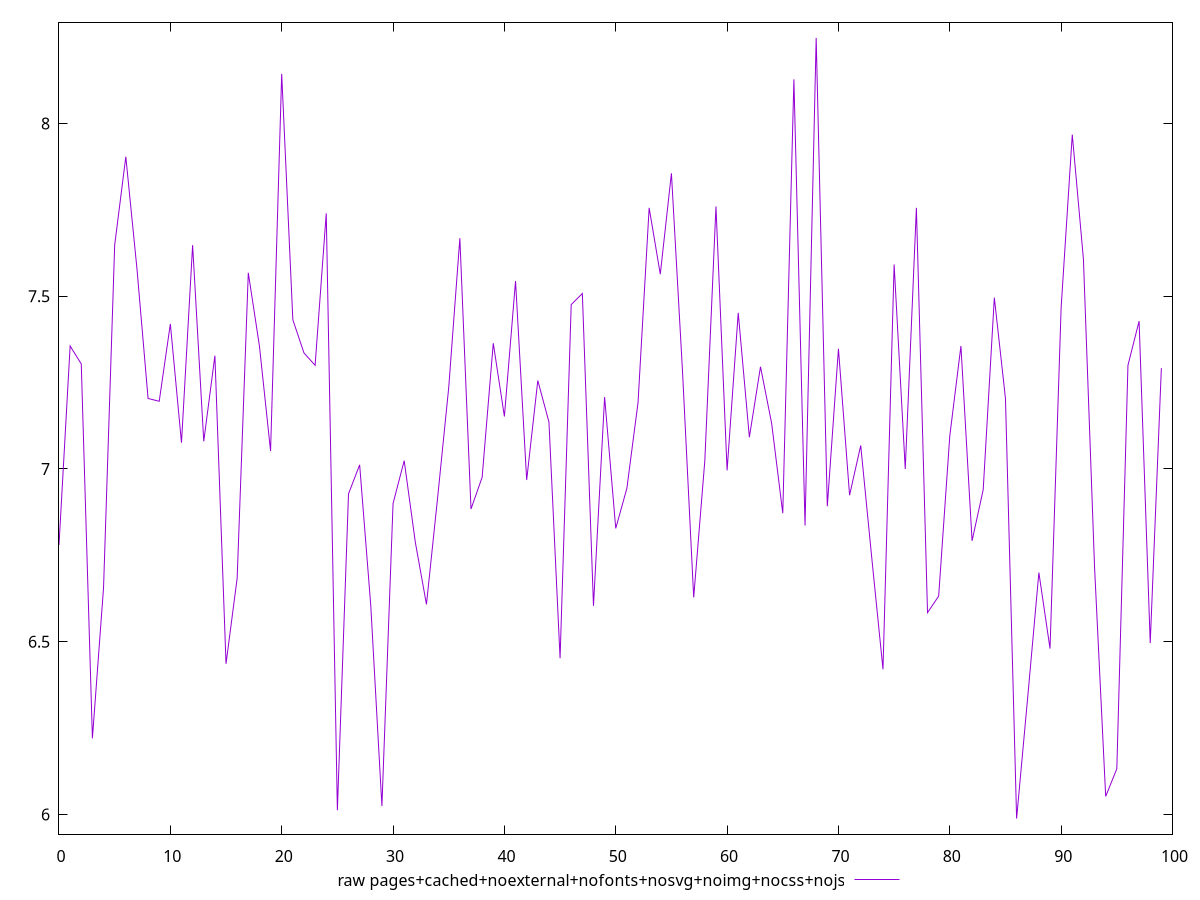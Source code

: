 $_rawPagesCachedNoexternalNofontsNosvgNoimgNocssNojs <<EOF
6.780000000000001
7.356000000000001
7.304000000000001
6.2200000000000015
6.656000000000001
7.6480000000000015
7.904000000000002
7.580000000000002
7.204000000000001
7.1960000000000015
7.420000000000002
7.076
7.648000000000001
7.08
7.328000000000001
6.436000000000002
6.684000000000001
7.568000000000001
7.356
7.052
8.144
7.432000000000002
7.336
7.300000000000001
7.74
6.0120000000000005
6.928000000000002
7.012000000000002
6.604000000000001
6.024000000000001
6.9
7.024000000000002
6.788000000000001
6.6080000000000005
6.916000000000002
7.2360000000000015
7.668000000000001
6.884000000000001
6.976000000000001
7.364000000000001
7.152000000000001
7.544000000000002
6.968000000000001
7.256
7.136000000000001
6.452000000000001
7.476000000000001
7.508000000000001
6.604000000000002
7.208000000000002
6.828000000000001
6.944000000000002
7.192
7.756
7.564000000000002
7.856
7.280000000000001
6.628
7.024000000000003
7.760000000000002
6.996000000000001
7.452000000000002
7.092000000000001
7.296000000000001
7.1320000000000014
6.872
8.128000000000002
6.836000000000002
8.248
6.892000000000001
7.348000000000001
6.924000000000001
7.068000000000001
6.740000000000001
6.420000000000002
7.5920000000000005
7.000000000000002
7.756
6.584000000000001
6.6320000000000014
7.096000000000002
7.356000000000002
6.792000000000002
6.940000000000001
7.496
7.2040000000000015
5.988000000000001
6.340000000000002
6.700000000000001
6.480000000000001
7.468000000000001
7.968000000000001
7.6080000000000005
6.716000000000001
6.052000000000001
6.1320000000000014
7.300000000000001
7.428000000000001
6.496
7.292000000000002
EOF
set key outside below
set terminal pngcairo
set output "report_00005_2020-11-02T22-26-11.212Z/bootup-time/pages+cached+noexternal+nofonts+nosvg+noimg+nocss+nojs//raw.png"
set yrange [5.942800000000001:8.293199999999999]
plot $_rawPagesCachedNoexternalNofontsNosvgNoimgNocssNojs title "raw pages+cached+noexternal+nofonts+nosvg+noimg+nocss+nojs" with line ,